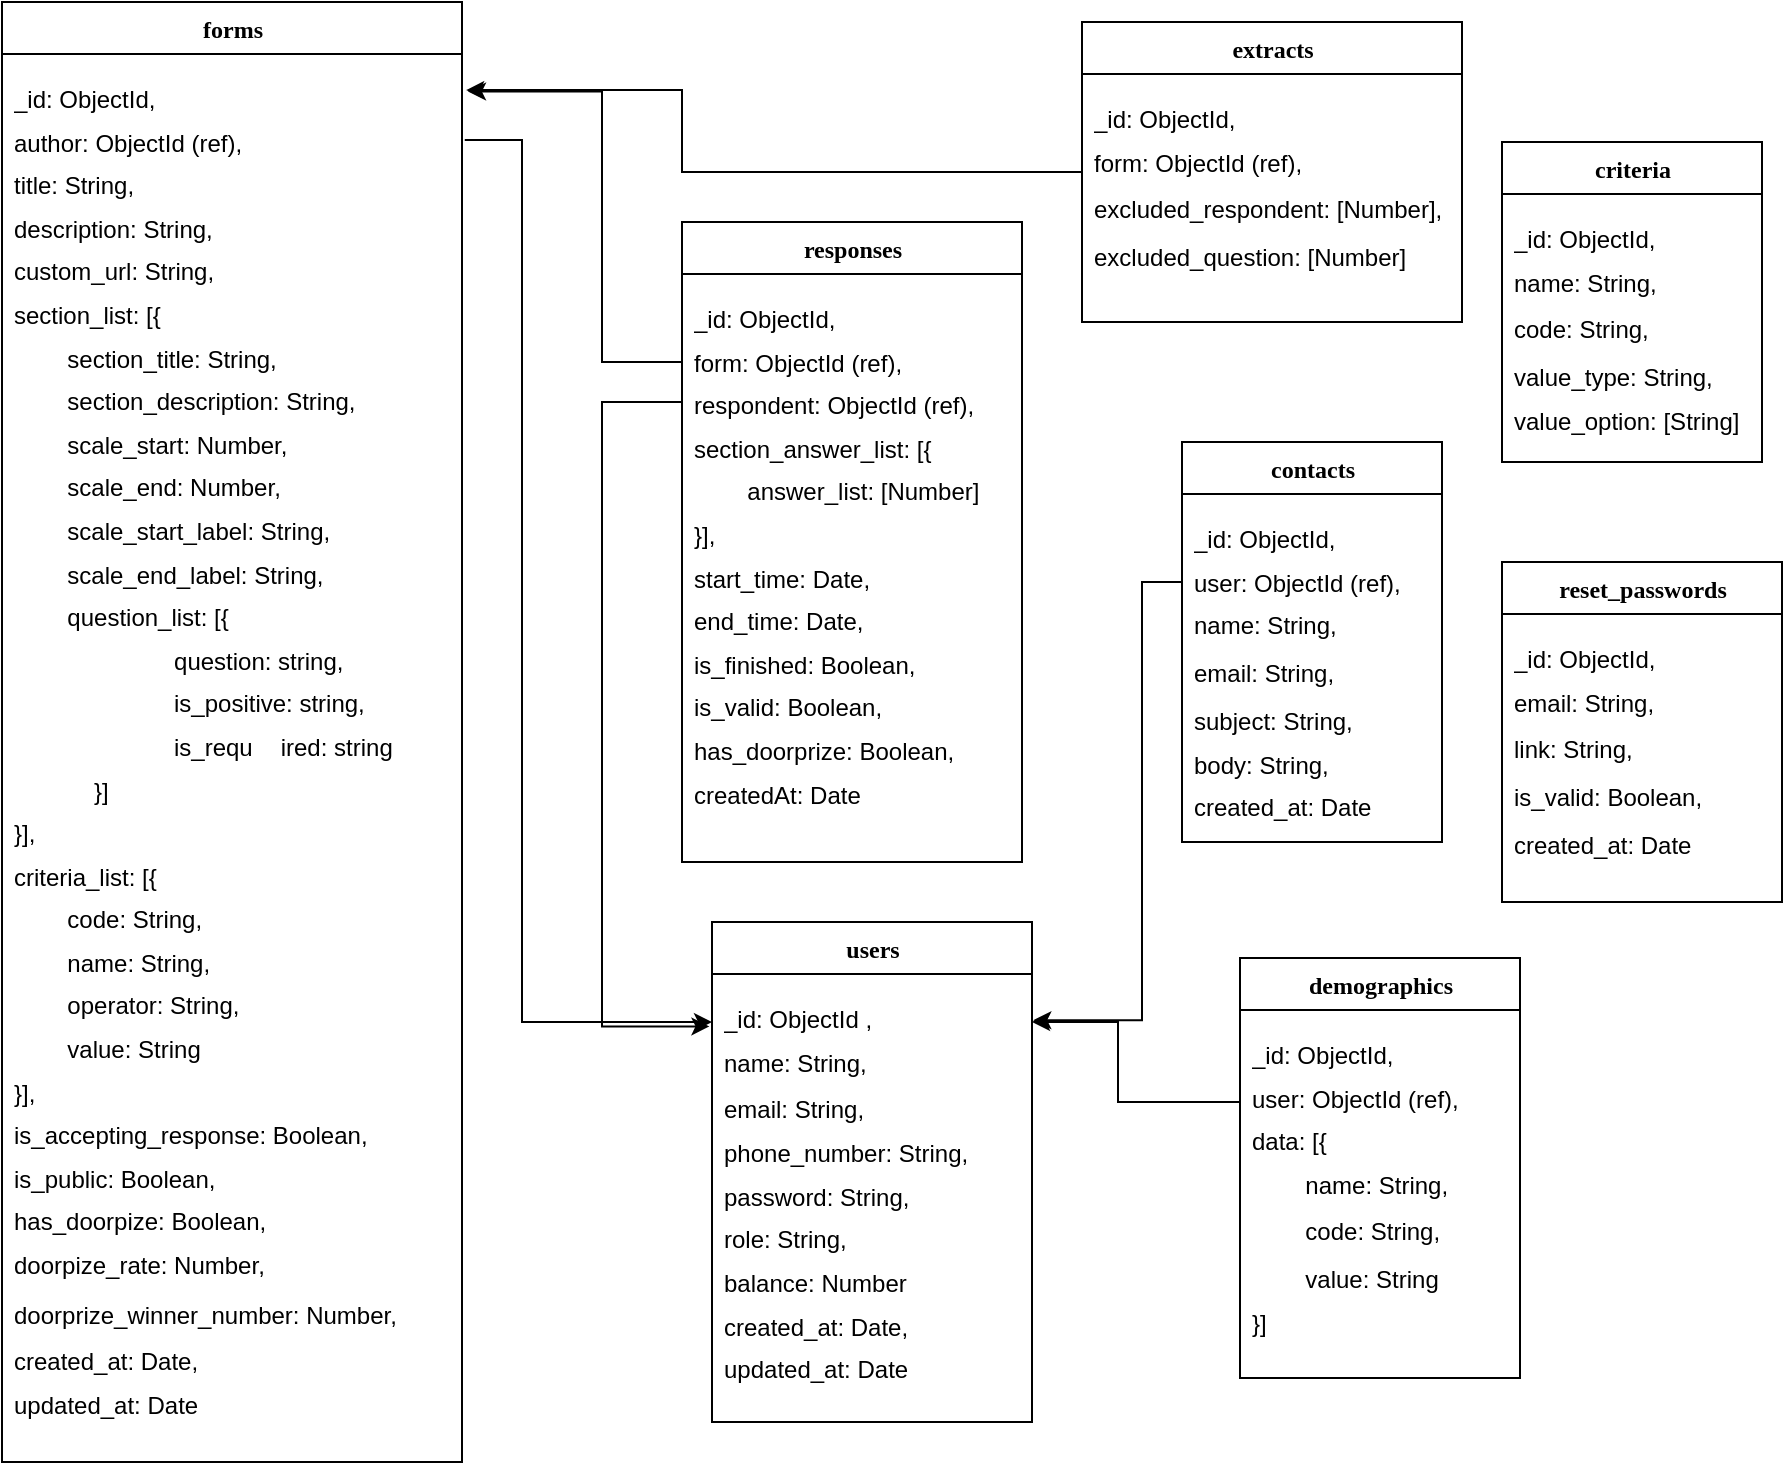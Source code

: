 <mxfile version="16.1.2" type="device"><diagram name="Page-1" id="9f46799a-70d6-7492-0946-bef42562c5a5"><mxGraphModel dx="1422" dy="727" grid="1" gridSize="10" guides="1" tooltips="1" connect="1" arrows="1" fold="1" page="1" pageScale="1" pageWidth="1100" pageHeight="850" background="none" math="0" shadow="0"><root><mxCell id="0"/><mxCell id="1" parent="0"/><mxCell id="78961159f06e98e8-17" value="users" style="swimlane;html=1;fontStyle=1;align=center;verticalAlign=top;childLayout=stackLayout;horizontal=1;startSize=26;horizontalStack=0;resizeParent=1;resizeLast=0;collapsible=1;marginBottom=0;swimlaneFillColor=#ffffff;rounded=0;shadow=0;comic=0;labelBackgroundColor=none;strokeWidth=1;fillColor=none;fontFamily=Verdana;fontSize=12" parent="1" vertex="1"><mxGeometry x="425" y="680" width="160" height="250" as="geometry"/></mxCell><mxCell id="78961159f06e98e8-21" value="&lt;p style=&quot;line-height: 0.8&quot;&gt;_id: ObjectId ,&lt;/p&gt;&lt;p style=&quot;line-height: 0.8&quot;&gt;&lt;span&gt;name: String,&lt;/span&gt;&lt;/p&gt;&lt;p style=&quot;line-height: 1&quot;&gt;&lt;span style=&quot;line-height: 0.8&quot;&gt;email: String,&lt;/span&gt;&lt;/p&gt;&lt;p style=&quot;line-height: 0.8&quot;&gt;phone_number: String,&lt;/p&gt;&lt;p style=&quot;line-height: 0.8&quot;&gt;password: String,&lt;/p&gt;&lt;p style=&quot;line-height: 0.8&quot;&gt;role: String,&lt;/p&gt;&lt;p style=&quot;line-height: 0.8&quot;&gt;balance: Number&lt;/p&gt;&lt;p style=&quot;line-height: 0.8&quot;&gt;created_at: Date,&lt;/p&gt;&lt;p style=&quot;line-height: 0.8&quot;&gt;updated_at: Date&lt;/p&gt;" style="text;html=1;strokeColor=none;fillColor=none;align=left;verticalAlign=top;spacingLeft=4;spacingRight=4;whiteSpace=wrap;overflow=hidden;rotatable=0;points=[[0,0.5],[1,0.5]];portConstraint=eastwest;" parent="78961159f06e98e8-17" vertex="1"><mxGeometry y="26" width="160" height="224" as="geometry"/></mxCell><mxCell id="78961159f06e98e8-30" value="forms" style="swimlane;html=1;fontStyle=1;align=center;verticalAlign=top;childLayout=stackLayout;horizontal=1;startSize=26;horizontalStack=0;resizeParent=1;resizeLast=0;collapsible=1;marginBottom=0;swimlaneFillColor=#ffffff;rounded=0;shadow=0;comic=0;labelBackgroundColor=none;strokeWidth=1;fillColor=none;fontFamily=Verdana;fontSize=12" parent="1" vertex="1"><mxGeometry x="70" y="220" width="230" height="730" as="geometry"/></mxCell><mxCell id="whE-F-x-CHsNkC-mjhIh-18" value="&lt;p style=&quot;line-height: 0.8&quot;&gt;_id: ObjectId,&lt;/p&gt;&lt;p style=&quot;line-height: 0.8&quot;&gt;author: ObjectId (ref)&lt;span&gt;,&lt;/span&gt;&lt;/p&gt;&lt;p style=&quot;line-height: 0.8&quot;&gt;&lt;span&gt;title: String,&lt;/span&gt;&lt;/p&gt;&lt;p style=&quot;line-height: 0.8&quot;&gt;&lt;span&gt;description: String,&lt;/span&gt;&lt;/p&gt;&lt;p style=&quot;line-height: 0.8&quot;&gt;&lt;span&gt;custom_url: String,&lt;/span&gt;&lt;/p&gt;&lt;p style=&quot;line-height: 0.8&quot;&gt;&lt;span&gt;section_list: [{&lt;/span&gt;&lt;/p&gt;&lt;p style=&quot;line-height: 0.8&quot;&gt;&lt;span&gt;&lt;span style=&quot;white-space: pre&quot;&gt;&#9;&lt;/span&gt;section_title: String,&lt;/span&gt;&lt;/p&gt;&lt;p style=&quot;line-height: 0.8&quot;&gt;&lt;span&gt;&lt;span style=&quot;white-space: pre&quot;&gt;&#9;&lt;/span&gt;section_description: String,&lt;/span&gt;&lt;/p&gt;&lt;p style=&quot;line-height: 0.8&quot;&gt;&lt;span&gt;&lt;span style=&quot;white-space: pre&quot;&gt;&#9;&lt;/span&gt;scale_start: Number,&lt;/span&gt;&lt;/p&gt;&lt;p style=&quot;line-height: 0.8&quot;&gt;&lt;span&gt;&lt;span style=&quot;white-space: pre&quot;&gt;&#9;&lt;/span&gt;scale_end: Number,&lt;/span&gt;&lt;/p&gt;&lt;p style=&quot;line-height: 0.8&quot;&gt;&lt;span&gt;&lt;span style=&quot;white-space: pre&quot;&gt;&#9;&lt;/span&gt;scale_start_label: String,&lt;/span&gt;&lt;/p&gt;&lt;p style=&quot;line-height: 0.8&quot;&gt;&lt;span&gt;&lt;span style=&quot;white-space: pre&quot;&gt;&#9;&lt;/span&gt;scale_end_label: String,&lt;/span&gt;&lt;/p&gt;&lt;p style=&quot;line-height: 0.8&quot;&gt;&lt;span style=&quot;white-space: pre&quot;&gt;&#9;&lt;/span&gt;question_list: [{&lt;/p&gt;&lt;blockquote style=&quot;margin: 0 0 0 40px ; border: none ; padding: 0px&quot;&gt;&lt;blockquote style=&quot;margin: 0 0 0 40px ; border: none ; padding: 0px&quot;&gt;&lt;p style=&quot;line-height: 0.8&quot;&gt;&lt;span&gt;q&lt;/span&gt;uestion: string,&lt;/p&gt;&lt;/blockquote&gt;&lt;blockquote style=&quot;margin: 0 0 0 40px ; border: none ; padding: 0px&quot;&gt;&lt;p style=&quot;line-height: 0.8&quot;&gt;is_positive: string,&lt;/p&gt;&lt;/blockquote&gt;&lt;blockquote style=&quot;margin: 0 0 0 40px ; border: none ; padding: 0px&quot;&gt;&lt;p style=&quot;line-height: 0.8&quot;&gt;is_requ&lt;span style=&quot;white-space: pre&quot;&gt;&#9;&lt;/span&gt;ired: string&lt;/p&gt;&lt;/blockquote&gt;&lt;/blockquote&gt;&lt;blockquote style=&quot;margin: 0 0 0 40px ; border: none ; padding: 0px&quot;&gt;&lt;p style=&quot;line-height: 0.8&quot;&gt;}]&lt;/p&gt;&lt;/blockquote&gt;&lt;p style=&quot;line-height: 0.8&quot;&gt;&lt;span&gt;}],&lt;/span&gt;&lt;/p&gt;&lt;p style=&quot;line-height: 0.8&quot;&gt;&lt;span&gt;criteria_list: [{&lt;/span&gt;&lt;/p&gt;&lt;p style=&quot;line-height: 0.8&quot;&gt;&lt;span&gt;&lt;span style=&quot;white-space: pre&quot;&gt;&#9;&lt;/span&gt;code: String,&lt;span style=&quot;white-space: pre&quot;&gt;&#9;&lt;/span&gt;&lt;/span&gt;&lt;/p&gt;&lt;p style=&quot;line-height: 0.8&quot;&gt;&lt;span&gt;&lt;span style=&quot;white-space: pre&quot;&gt;&#9;&lt;/span&gt;name: String,&lt;/span&gt;&lt;/p&gt;&lt;p style=&quot;line-height: 0.8&quot;&gt;&lt;span&gt;&lt;span style=&quot;white-space: pre&quot;&gt;&#9;&lt;/span&gt;operator: String,&lt;/span&gt;&lt;/p&gt;&lt;p style=&quot;line-height: 0.8&quot;&gt;&lt;span&gt;&lt;span style=&quot;white-space: pre&quot;&gt;&#9;&lt;/span&gt;value: String&lt;/span&gt;&lt;/p&gt;&lt;p style=&quot;line-height: 0.8&quot;&gt;&lt;span&gt;}],&lt;/span&gt;&lt;/p&gt;&lt;p style=&quot;line-height: 0.8&quot;&gt;&lt;span&gt;is_accepting_response: Boolean,&lt;/span&gt;&lt;/p&gt;&lt;p style=&quot;line-height: 0.8&quot;&gt;&lt;span&gt;is_public: Boolean,&lt;/span&gt;&lt;/p&gt;&lt;p style=&quot;line-height: 0.8&quot;&gt;&lt;span&gt;has_doorpize: Boolean,&lt;/span&gt;&lt;/p&gt;&lt;p style=&quot;line-height: 0.8&quot;&gt;&lt;span&gt;doorpize_rate: Number,&lt;/span&gt;&lt;/p&gt;doorprize_winner_number: Number,&lt;br&gt;&lt;p style=&quot;line-height: 0.8&quot;&gt;&lt;span&gt;created_at: Date,&lt;/span&gt;&lt;/p&gt;&lt;p style=&quot;line-height: 0.8&quot;&gt;&lt;span&gt;updated_at: Date&lt;/span&gt;&lt;/p&gt;" style="text;html=1;strokeColor=none;fillColor=none;align=left;verticalAlign=top;spacingLeft=4;spacingRight=4;whiteSpace=wrap;overflow=hidden;rotatable=0;points=[[0,0.5],[1,0.5]];portConstraint=eastwest;" vertex="1" parent="78961159f06e98e8-30"><mxGeometry y="26" width="230" height="694" as="geometry"/></mxCell><mxCell id="whE-F-x-CHsNkC-mjhIh-43" style="edgeStyle=orthogonalEdgeStyle;rounded=0;orthogonalLoop=1;jettySize=auto;html=1;entryX=1.004;entryY=0.103;entryDx=0;entryDy=0;entryPerimeter=0;" edge="1" parent="1" source="78961159f06e98e8-43" target="78961159f06e98e8-21"><mxGeometry relative="1" as="geometry"><Array as="points"><mxPoint x="640" y="510"/><mxPoint x="640" y="729"/></Array></mxGeometry></mxCell><mxCell id="78961159f06e98e8-43" value="contacts" style="swimlane;html=1;fontStyle=1;align=center;verticalAlign=top;childLayout=stackLayout;horizontal=1;startSize=26;horizontalStack=0;resizeParent=1;resizeLast=0;collapsible=1;marginBottom=0;swimlaneFillColor=#ffffff;rounded=0;shadow=0;comic=0;labelBackgroundColor=none;strokeWidth=1;fillColor=none;fontFamily=Verdana;fontSize=12" parent="1" vertex="1"><mxGeometry x="660" y="440" width="130" height="200" as="geometry"/></mxCell><mxCell id="whE-F-x-CHsNkC-mjhIh-19" value="&lt;p style=&quot;line-height: 0.8&quot;&gt;_id: ObjectId,&lt;/p&gt;&lt;p style=&quot;line-height: 0.8&quot;&gt;user: ObjectId (ref),&lt;/p&gt;&lt;p style=&quot;line-height: 0.8&quot;&gt;&lt;span&gt;name: String,&lt;/span&gt;&lt;/p&gt;&lt;p style=&quot;line-height: 1&quot;&gt;&lt;span style=&quot;line-height: 0.8&quot;&gt;email: String,&lt;/span&gt;&lt;/p&gt;&lt;p style=&quot;line-height: 1&quot;&gt;&lt;span&gt;subject: String,&lt;/span&gt;&lt;/p&gt;&lt;p style=&quot;line-height: 0.8&quot;&gt;body: String,&lt;/p&gt;&lt;p style=&quot;line-height: 0.8&quot;&gt;created_at: Date&lt;/p&gt;" style="text;html=1;strokeColor=none;fillColor=none;align=left;verticalAlign=top;spacingLeft=4;spacingRight=4;whiteSpace=wrap;overflow=hidden;rotatable=0;points=[[0,0.5],[1,0.5]];portConstraint=eastwest;" vertex="1" parent="78961159f06e98e8-43"><mxGeometry y="26" width="130" height="174" as="geometry"/></mxCell><mxCell id="whE-F-x-CHsNkC-mjhIh-21" value="criteria" style="swimlane;html=1;fontStyle=1;align=center;verticalAlign=top;childLayout=stackLayout;horizontal=1;startSize=26;horizontalStack=0;resizeParent=1;resizeLast=0;collapsible=1;marginBottom=0;swimlaneFillColor=#ffffff;rounded=0;shadow=0;comic=0;labelBackgroundColor=none;strokeWidth=1;fillColor=none;fontFamily=Verdana;fontSize=12" vertex="1" parent="1"><mxGeometry x="820" y="290" width="130" height="160" as="geometry"/></mxCell><mxCell id="whE-F-x-CHsNkC-mjhIh-22" value="&lt;p style=&quot;line-height: 0.8&quot;&gt;_id: ObjectId,&lt;/p&gt;&lt;p style=&quot;line-height: 0.8&quot;&gt;&lt;span&gt;name: String,&lt;/span&gt;&lt;br&gt;&lt;/p&gt;&lt;p style=&quot;line-height: 1&quot;&gt;&lt;span style=&quot;line-height: 0.8&quot;&gt;code: String,&lt;/span&gt;&lt;/p&gt;&lt;p style=&quot;line-height: 1&quot;&gt;&lt;span&gt;value_type: String,&lt;/span&gt;&lt;/p&gt;&lt;p style=&quot;line-height: 0.8&quot;&gt;value_option: [String]&lt;br&gt;&lt;/p&gt;" style="text;html=1;strokeColor=none;fillColor=none;align=left;verticalAlign=top;spacingLeft=4;spacingRight=4;whiteSpace=wrap;overflow=hidden;rotatable=0;points=[[0,0.5],[1,0.5]];portConstraint=eastwest;" vertex="1" parent="whE-F-x-CHsNkC-mjhIh-21"><mxGeometry y="26" width="130" height="134" as="geometry"/></mxCell><mxCell id="whE-F-x-CHsNkC-mjhIh-23" value="demographics" style="swimlane;html=1;fontStyle=1;align=center;verticalAlign=top;childLayout=stackLayout;horizontal=1;startSize=26;horizontalStack=0;resizeParent=1;resizeLast=0;collapsible=1;marginBottom=0;swimlaneFillColor=#ffffff;rounded=0;shadow=0;comic=0;labelBackgroundColor=none;strokeWidth=1;fillColor=none;fontFamily=Verdana;fontSize=12" vertex="1" parent="1"><mxGeometry x="689" y="698" width="140" height="210" as="geometry"/></mxCell><mxCell id="whE-F-x-CHsNkC-mjhIh-24" value="&lt;p style=&quot;line-height: 0.8&quot;&gt;_id: ObjectId,&lt;/p&gt;&lt;p style=&quot;line-height: 0.8&quot;&gt;&lt;span&gt;user: ObjectId (ref),&lt;/span&gt;&lt;/p&gt;&lt;p style=&quot;line-height: 0.8&quot;&gt;&lt;span&gt;data: [{&lt;/span&gt;&lt;/p&gt;&lt;p style=&quot;line-height: 0.8&quot;&gt;&lt;span style=&quot;white-space: pre&quot;&gt;&#9;&lt;/span&gt;name: String,&lt;br&gt;&lt;/p&gt;&lt;p style=&quot;line-height: 1&quot;&gt;&lt;span style=&quot;line-height: 0.8&quot;&gt;&lt;span style=&quot;white-space: pre&quot;&gt;&#9;&lt;/span&gt;code: String,&lt;/span&gt;&lt;/p&gt;&lt;p style=&quot;line-height: 1&quot;&gt;&lt;span style=&quot;white-space: pre&quot;&gt;&#9;&lt;/span&gt;value: String&lt;/p&gt;&lt;p style=&quot;line-height: 0.8&quot;&gt;&lt;span&gt;}]&lt;/span&gt;&lt;/p&gt;" style="text;html=1;strokeColor=none;fillColor=none;align=left;verticalAlign=top;spacingLeft=4;spacingRight=4;whiteSpace=wrap;overflow=hidden;rotatable=0;points=[[0,0.5],[1,0.5]];portConstraint=eastwest;" vertex="1" parent="whE-F-x-CHsNkC-mjhIh-23"><mxGeometry y="26" width="140" height="174" as="geometry"/></mxCell><mxCell id="whE-F-x-CHsNkC-mjhIh-36" style="edgeStyle=orthogonalEdgeStyle;rounded=0;orthogonalLoop=1;jettySize=auto;html=1;entryX=1.009;entryY=0.026;entryDx=0;entryDy=0;entryPerimeter=0;" edge="1" parent="1" source="whE-F-x-CHsNkC-mjhIh-27" target="whE-F-x-CHsNkC-mjhIh-18"><mxGeometry relative="1" as="geometry"><Array as="points"><mxPoint x="410" y="305"/><mxPoint x="410" y="264"/></Array></mxGeometry></mxCell><mxCell id="whE-F-x-CHsNkC-mjhIh-27" value="extracts" style="swimlane;html=1;fontStyle=1;align=center;verticalAlign=top;childLayout=stackLayout;horizontal=1;startSize=26;horizontalStack=0;resizeParent=1;resizeLast=0;collapsible=1;marginBottom=0;swimlaneFillColor=#ffffff;rounded=0;shadow=0;comic=0;labelBackgroundColor=none;strokeWidth=1;fillColor=none;fontFamily=Verdana;fontSize=12" vertex="1" parent="1"><mxGeometry x="610" y="230" width="190" height="150" as="geometry"/></mxCell><mxCell id="whE-F-x-CHsNkC-mjhIh-28" value="&lt;p style=&quot;line-height: 0.8&quot;&gt;_id: ObjectId,&lt;/p&gt;&lt;p style=&quot;line-height: 0.8&quot;&gt;&lt;span&gt;form: ObjectId (ref),&lt;/span&gt;&lt;br&gt;&lt;/p&gt;&lt;p style=&quot;line-height: 1&quot;&gt;excluded_respondent: [Number],&lt;/p&gt;&lt;p style=&quot;line-height: 1&quot;&gt;excluded_question: [Number]&lt;/p&gt;" style="text;html=1;strokeColor=none;fillColor=none;align=left;verticalAlign=top;spacingLeft=4;spacingRight=4;whiteSpace=wrap;overflow=hidden;rotatable=0;points=[[0,0.5],[1,0.5]];portConstraint=eastwest;" vertex="1" parent="whE-F-x-CHsNkC-mjhIh-27"><mxGeometry y="26" width="190" height="124" as="geometry"/></mxCell><mxCell id="whE-F-x-CHsNkC-mjhIh-29" value="reset_passwords" style="swimlane;html=1;fontStyle=1;align=center;verticalAlign=top;childLayout=stackLayout;horizontal=1;startSize=26;horizontalStack=0;resizeParent=1;resizeLast=0;collapsible=1;marginBottom=0;swimlaneFillColor=#ffffff;rounded=0;shadow=0;comic=0;labelBackgroundColor=none;strokeWidth=1;fillColor=none;fontFamily=Verdana;fontSize=12" vertex="1" parent="1"><mxGeometry x="820" y="500" width="140" height="170" as="geometry"/></mxCell><mxCell id="whE-F-x-CHsNkC-mjhIh-30" value="&lt;p style=&quot;line-height: 0.8&quot;&gt;_id: ObjectId,&lt;/p&gt;&lt;p style=&quot;line-height: 0.8&quot;&gt;&lt;span&gt;email: String,&lt;/span&gt;&lt;br&gt;&lt;/p&gt;&lt;p style=&quot;line-height: 1&quot;&gt;&lt;span style=&quot;line-height: 0.8&quot;&gt;link: String,&lt;/span&gt;&lt;/p&gt;&lt;p style=&quot;line-height: 1&quot;&gt;&lt;span&gt;is_valid: Boolean,&lt;/span&gt;&lt;/p&gt;&lt;p style=&quot;line-height: 1&quot;&gt;&lt;span&gt;created_at: Date&lt;/span&gt;&lt;/p&gt;" style="text;html=1;strokeColor=none;fillColor=none;align=left;verticalAlign=top;spacingLeft=4;spacingRight=4;whiteSpace=wrap;overflow=hidden;rotatable=0;points=[[0,0.5],[1,0.5]];portConstraint=eastwest;" vertex="1" parent="whE-F-x-CHsNkC-mjhIh-29"><mxGeometry y="26" width="140" height="144" as="geometry"/></mxCell><mxCell id="whE-F-x-CHsNkC-mjhIh-31" value="responses" style="swimlane;html=1;fontStyle=1;align=center;verticalAlign=top;childLayout=stackLayout;horizontal=1;startSize=26;horizontalStack=0;resizeParent=1;resizeLast=0;collapsible=1;marginBottom=0;swimlaneFillColor=#ffffff;rounded=0;shadow=0;comic=0;labelBackgroundColor=none;strokeWidth=1;fillColor=none;fontFamily=Verdana;fontSize=12" vertex="1" parent="1"><mxGeometry x="410" y="330" width="170" height="320" as="geometry"/></mxCell><mxCell id="whE-F-x-CHsNkC-mjhIh-32" value="&lt;p style=&quot;line-height: 0.8&quot;&gt;_id: ObjectId,&lt;/p&gt;&lt;p style=&quot;line-height: 0.8&quot;&gt;form: ObjectId (ref),&lt;/p&gt;&lt;p style=&quot;line-height: 0.8&quot;&gt;respondent: ObjectId (ref),&lt;/p&gt;&lt;p style=&quot;line-height: 0.8&quot;&gt;section_answer_list: [{&lt;/p&gt;&lt;p style=&quot;line-height: 0.8&quot;&gt;&lt;span style=&quot;white-space: pre&quot;&gt;&#9;&lt;/span&gt;answer_list: [Number]&lt;br&gt;&lt;/p&gt;&lt;p style=&quot;line-height: 0.8&quot;&gt;}],&lt;/p&gt;&lt;p style=&quot;line-height: 0.8&quot;&gt;start_time: Date,&lt;/p&gt;&lt;p style=&quot;line-height: 0.8&quot;&gt;end_time: Date,&lt;/p&gt;&lt;p style=&quot;line-height: 0.8&quot;&gt;is_finished: Boolean,&lt;/p&gt;&lt;p style=&quot;line-height: 0.8&quot;&gt;is_valid: Boolean,&lt;/p&gt;&lt;p style=&quot;line-height: 0.8&quot;&gt;has_doorprize: Boolean,&lt;/p&gt;&lt;p style=&quot;line-height: 0.8&quot;&gt;createdAt: Date&lt;/p&gt;" style="text;html=1;strokeColor=none;fillColor=none;align=left;verticalAlign=top;spacingLeft=4;spacingRight=4;whiteSpace=wrap;overflow=hidden;rotatable=0;points=[[0,0.5],[1,0.5]];portConstraint=eastwest;" vertex="1" parent="whE-F-x-CHsNkC-mjhIh-31"><mxGeometry y="26" width="170" height="284" as="geometry"/></mxCell><mxCell id="whE-F-x-CHsNkC-mjhIh-35" style="edgeStyle=orthogonalEdgeStyle;rounded=0;orthogonalLoop=1;jettySize=auto;html=1;exitX=1.006;exitY=0.062;exitDx=0;exitDy=0;exitPerimeter=0;" edge="1" parent="1" source="whE-F-x-CHsNkC-mjhIh-18" target="78961159f06e98e8-21"><mxGeometry relative="1" as="geometry"><Array as="points"><mxPoint x="330" y="289"/><mxPoint x="330" y="730"/></Array></mxGeometry></mxCell><mxCell id="whE-F-x-CHsNkC-mjhIh-37" style="edgeStyle=orthogonalEdgeStyle;rounded=0;orthogonalLoop=1;jettySize=auto;html=1;entryX=1.013;entryY=0.027;entryDx=0;entryDy=0;entryPerimeter=0;" edge="1" parent="1" source="whE-F-x-CHsNkC-mjhIh-32" target="whE-F-x-CHsNkC-mjhIh-18"><mxGeometry relative="1" as="geometry"><Array as="points"><mxPoint x="370" y="400"/><mxPoint x="370" y="265"/></Array></mxGeometry></mxCell><mxCell id="whE-F-x-CHsNkC-mjhIh-42" style="edgeStyle=orthogonalEdgeStyle;rounded=0;orthogonalLoop=1;jettySize=auto;html=1;" edge="1" parent="1" source="whE-F-x-CHsNkC-mjhIh-24"><mxGeometry relative="1" as="geometry"><mxPoint x="585" y="730" as="targetPoint"/><Array as="points"><mxPoint x="628" y="770"/><mxPoint x="628" y="730"/></Array></mxGeometry></mxCell><mxCell id="whE-F-x-CHsNkC-mjhIh-44" style="edgeStyle=orthogonalEdgeStyle;rounded=0;orthogonalLoop=1;jettySize=auto;html=1;entryX=-0.008;entryY=0.117;entryDx=0;entryDy=0;entryPerimeter=0;" edge="1" parent="1" source="whE-F-x-CHsNkC-mjhIh-32" target="78961159f06e98e8-21"><mxGeometry relative="1" as="geometry"><Array as="points"><mxPoint x="370" y="420"/><mxPoint x="370" y="732"/></Array></mxGeometry></mxCell></root></mxGraphModel></diagram></mxfile>